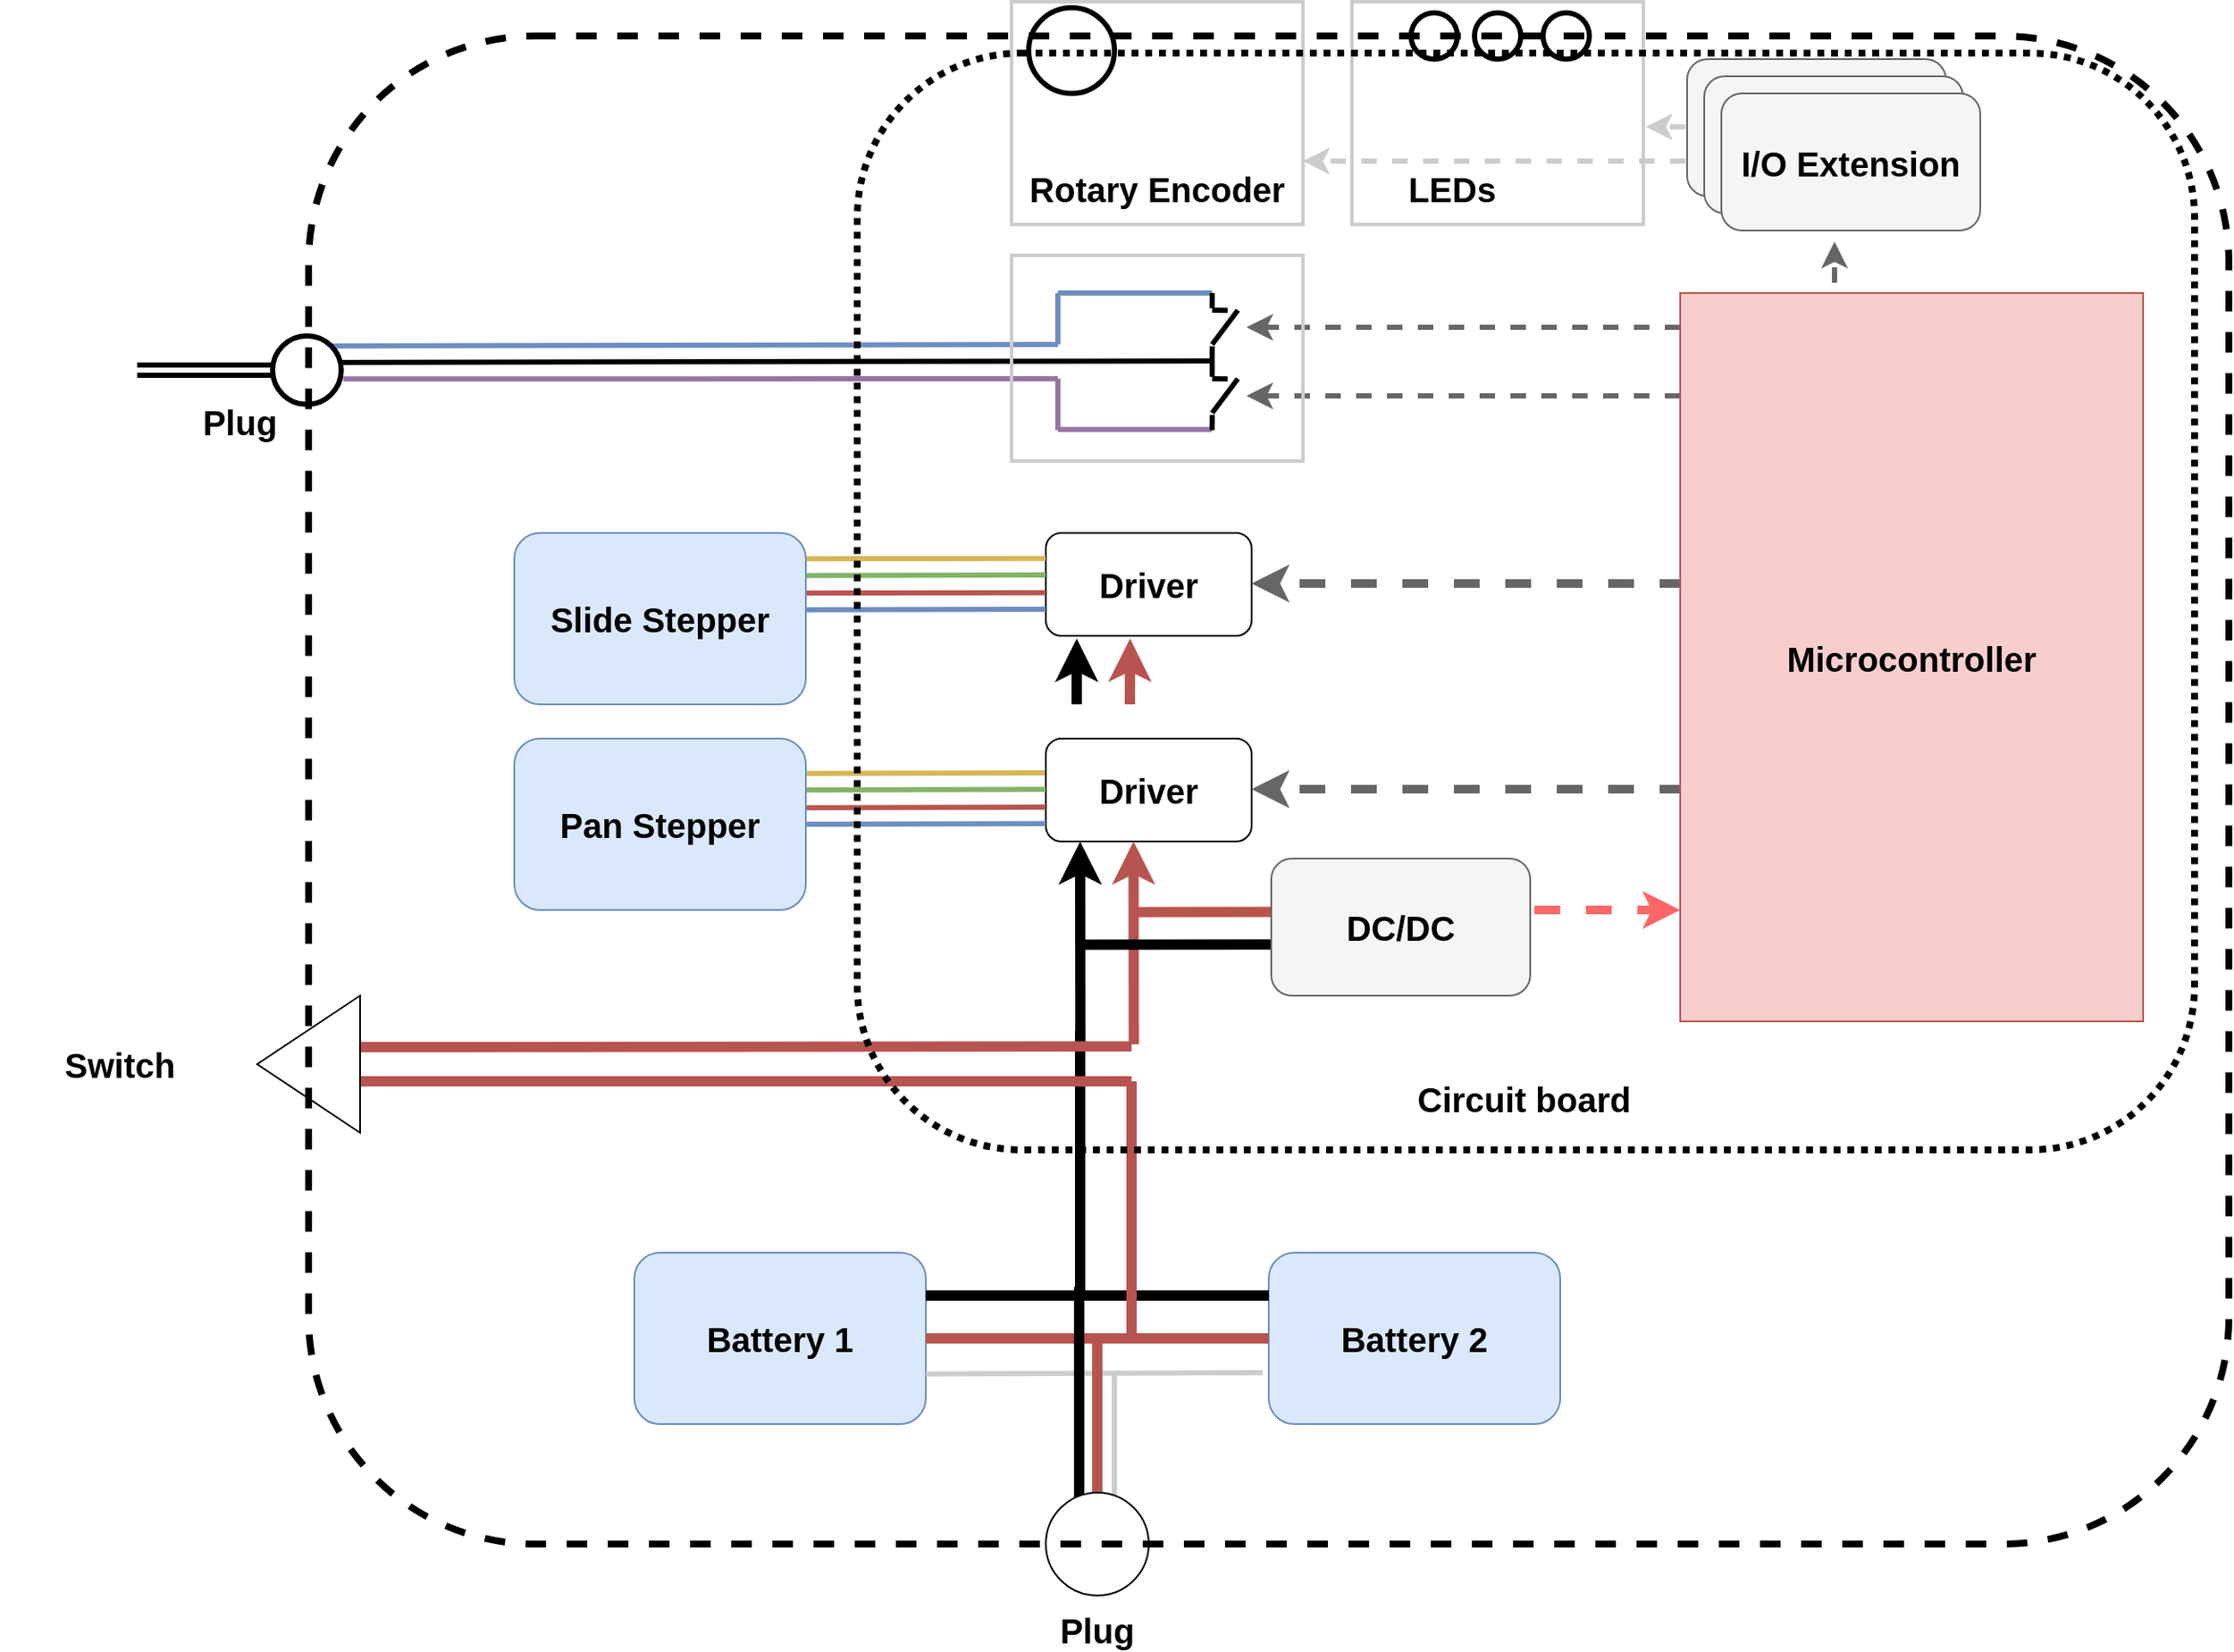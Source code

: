 <mxfile version="14.0.1" type="device"><diagram id="F_XqAAo5tNJHrr87O5bF" name="Page-1"><mxGraphModel dx="2557" dy="965" grid="1" gridSize="10" guides="1" tooltips="1" connect="1" arrows="1" fold="1" page="1" pageScale="1" pageWidth="827" pageHeight="1169" math="0" shadow="0"><root><mxCell id="0"/><mxCell id="1" parent="0"/><mxCell id="nE3ApHQBlMIwZmr2AI9W-31" value="&lt;b&gt;&lt;font style=&quot;font-size: 20px&quot;&gt;Rotary Encoder&lt;/font&gt;&lt;/b&gt;" style="text;html=1;strokeColor=none;fillColor=none;align=center;verticalAlign=middle;whiteSpace=wrap;rounded=0;" vertex="1" parent="1"><mxGeometry x="180" y="449" width="170" height="20" as="geometry"/></mxCell><mxCell id="nE3ApHQBlMIwZmr2AI9W-86" value="" style="ellipse;whiteSpace=wrap;html=1;aspect=fixed;strokeWidth=3;" vertex="1" parent="1"><mxGeometry x="413" y="356.5" width="27" height="27" as="geometry"/></mxCell><mxCell id="nE3ApHQBlMIwZmr2AI9W-91" value="" style="rounded=0;whiteSpace=wrap;html=1;strokeWidth=2;fillColor=none;strokeColor=#CCCCCC;" vertex="1" parent="1"><mxGeometry x="378.5" y="350" width="170" height="130" as="geometry"/></mxCell><mxCell id="nE3ApHQBlMIwZmr2AI9W-92" value="" style="ellipse;whiteSpace=wrap;html=1;aspect=fixed;strokeWidth=3;" vertex="1" parent="1"><mxGeometry x="450" y="356.5" width="27" height="27" as="geometry"/></mxCell><mxCell id="nE3ApHQBlMIwZmr2AI9W-93" value="" style="ellipse;whiteSpace=wrap;html=1;aspect=fixed;strokeWidth=3;" vertex="1" parent="1"><mxGeometry x="490" y="356.5" width="27" height="27" as="geometry"/></mxCell><mxCell id="nE3ApHQBlMIwZmr2AI9W-95" value="" style="rounded=0;whiteSpace=wrap;html=1;strokeWidth=2;fillColor=none;strokeColor=#CCCCCC;" vertex="1" parent="1"><mxGeometry x="180" y="350" width="170" height="130" as="geometry"/></mxCell><mxCell id="nE3ApHQBlMIwZmr2AI9W-96" value="" style="ellipse;whiteSpace=wrap;html=1;aspect=fixed;strokeWidth=3;" vertex="1" parent="1"><mxGeometry x="190" y="353.5" width="50" height="50" as="geometry"/></mxCell><mxCell id="nE3ApHQBlMIwZmr2AI9W-97" value="&lt;b&gt;&lt;font style=&quot;font-size: 20px&quot;&gt;LEDs&lt;/font&gt;&lt;/b&gt;" style="text;html=1;strokeColor=none;fillColor=none;align=center;verticalAlign=middle;whiteSpace=wrap;rounded=0;" vertex="1" parent="1"><mxGeometry x="367" y="449" width="140" height="20" as="geometry"/></mxCell><mxCell id="nE3ApHQBlMIwZmr2AI9W-98" value="&lt;b&gt;&lt;font style=&quot;font-size: 20px&quot;&gt;Plug&lt;/font&gt;&lt;/b&gt;" style="text;html=1;strokeColor=none;fillColor=none;align=center;verticalAlign=middle;whiteSpace=wrap;rounded=0;" vertex="1" parent="1"><mxGeometry x="-340" y="585" width="140" height="20" as="geometry"/></mxCell><mxCell id="nE3ApHQBlMIwZmr2AI9W-99" value="" style="endArrow=none;html=1;strokeColor=#000000;strokeWidth=3;exitX=1.01;exitY=0.386;exitDx=0;exitDy=0;exitPerimeter=0;" edge="1" parent="1" source="nE3ApHQBlMIwZmr2AI9W-116"><mxGeometry width="50" height="50" relative="1" as="geometry"><mxPoint x="27" y="559.58" as="sourcePoint"/><mxPoint x="297" y="559.58" as="targetPoint"/></mxGeometry></mxCell><mxCell id="nE3ApHQBlMIwZmr2AI9W-100" value="" style="endArrow=none;html=1;strokeColor=#9673a6;strokeWidth=3;fillColor=#e1d5e7;exitX=1.031;exitY=0.628;exitDx=0;exitDy=0;exitPerimeter=0;" edge="1" parent="1" source="nE3ApHQBlMIwZmr2AI9W-116"><mxGeometry width="50" height="50" relative="1" as="geometry"><mxPoint x="27" y="570.0" as="sourcePoint"/><mxPoint x="207" y="570" as="targetPoint"/></mxGeometry></mxCell><mxCell id="nE3ApHQBlMIwZmr2AI9W-101" value="" style="endArrow=none;html=1;strokeColor=#6c8ebf;strokeWidth=3;fillColor=#dae8fc;exitX=1;exitY=0;exitDx=0;exitDy=0;" edge="1" parent="1" source="nE3ApHQBlMIwZmr2AI9W-116"><mxGeometry width="50" height="50" relative="1" as="geometry"><mxPoint x="27" y="550.0" as="sourcePoint"/><mxPoint x="207" y="550" as="targetPoint"/></mxGeometry></mxCell><mxCell id="nE3ApHQBlMIwZmr2AI9W-102" value="" style="endArrow=none;html=1;strokeColor=#6c8ebf;strokeWidth=3;fillColor=#dae8fc;" edge="1" parent="1"><mxGeometry width="50" height="50" relative="1" as="geometry"><mxPoint x="207" y="520.0" as="sourcePoint"/><mxPoint x="297" y="520" as="targetPoint"/></mxGeometry></mxCell><mxCell id="nE3ApHQBlMIwZmr2AI9W-103" value="" style="endArrow=none;html=1;strokeColor=#6c8ebf;strokeWidth=3;fillColor=#dae8fc;" edge="1" parent="1"><mxGeometry width="50" height="50" relative="1" as="geometry"><mxPoint x="207" y="520" as="sourcePoint"/><mxPoint x="207" y="550" as="targetPoint"/></mxGeometry></mxCell><mxCell id="nE3ApHQBlMIwZmr2AI9W-104" value="" style="endArrow=none;html=1;strokeColor=#9673a6;strokeWidth=3;fillColor=#e1d5e7;" edge="1" parent="1"><mxGeometry width="50" height="50" relative="1" as="geometry"><mxPoint x="207" y="570.0" as="sourcePoint"/><mxPoint x="207" y="600.0" as="targetPoint"/><Array as="points"><mxPoint x="207" y="600"/></Array></mxGeometry></mxCell><mxCell id="nE3ApHQBlMIwZmr2AI9W-105" value="" style="endArrow=none;html=1;strokeColor=#9673a6;strokeWidth=3;fillColor=#e1d5e7;" edge="1" parent="1"><mxGeometry width="50" height="50" relative="1" as="geometry"><mxPoint x="207" y="599.6" as="sourcePoint"/><mxPoint x="297" y="599.6" as="targetPoint"/></mxGeometry></mxCell><mxCell id="nE3ApHQBlMIwZmr2AI9W-106" value="" style="endArrow=none;html=1;strokeColor=#000000;strokeWidth=3;exitX=0.262;exitY=0.441;exitDx=0;exitDy=0;exitPerimeter=0;" edge="1" parent="1"><mxGeometry width="50" height="50" relative="1" as="geometry"><mxPoint x="297.04" y="591.12" as="sourcePoint"/><mxPoint x="297" y="600" as="targetPoint"/></mxGeometry></mxCell><mxCell id="nE3ApHQBlMIwZmr2AI9W-107" value="" style="endArrow=none;html=1;strokeColor=#000000;strokeWidth=3;exitX=0.262;exitY=0.441;exitDx=0;exitDy=0;exitPerimeter=0;" edge="1" parent="1"><mxGeometry width="50" height="50" relative="1" as="geometry"><mxPoint x="297.04" y="560.0" as="sourcePoint"/><mxPoint x="297" y="568.88" as="targetPoint"/></mxGeometry></mxCell><mxCell id="nE3ApHQBlMIwZmr2AI9W-108" value="" style="endArrow=none;html=1;strokeColor=#000000;strokeWidth=3;exitX=0.262;exitY=0.441;exitDx=0;exitDy=0;exitPerimeter=0;entryX=0.288;entryY=0.531;entryDx=0;entryDy=0;entryPerimeter=0;" edge="1" parent="1"><mxGeometry width="50" height="50" relative="1" as="geometry"><mxPoint x="306.04" y="570.08" as="sourcePoint"/><mxPoint x="297" y="570.0" as="targetPoint"/></mxGeometry></mxCell><mxCell id="nE3ApHQBlMIwZmr2AI9W-109" value="" style="endArrow=none;html=1;strokeColor=#000000;strokeWidth=3;" edge="1" parent="1"><mxGeometry width="50" height="50" relative="1" as="geometry"><mxPoint x="312" y="570" as="sourcePoint"/><mxPoint x="297" y="590" as="targetPoint"/></mxGeometry></mxCell><mxCell id="nE3ApHQBlMIwZmr2AI9W-110" value="" style="endArrow=classic;html=1;strokeColor=#666666;strokeWidth=3;dashed=1;fillColor=#f5f5f5;" edge="1" parent="1"><mxGeometry width="50" height="50" relative="1" as="geometry"><mxPoint x="570" y="580" as="sourcePoint"/><mxPoint x="317" y="580" as="targetPoint"/></mxGeometry></mxCell><mxCell id="nE3ApHQBlMIwZmr2AI9W-111" value="" style="endArrow=none;html=1;strokeColor=#000000;strokeWidth=3;exitX=0.262;exitY=0.441;exitDx=0;exitDy=0;exitPerimeter=0;" edge="1" parent="1"><mxGeometry width="50" height="50" relative="1" as="geometry"><mxPoint x="297.04" y="551.12" as="sourcePoint"/><mxPoint x="297" y="560" as="targetPoint"/></mxGeometry></mxCell><mxCell id="nE3ApHQBlMIwZmr2AI9W-112" value="" style="endArrow=none;html=1;strokeColor=#000000;strokeWidth=3;exitX=0.262;exitY=0.441;exitDx=0;exitDy=0;exitPerimeter=0;" edge="1" parent="1"><mxGeometry width="50" height="50" relative="1" as="geometry"><mxPoint x="297.04" y="520.0" as="sourcePoint"/><mxPoint x="297" y="528.88" as="targetPoint"/></mxGeometry></mxCell><mxCell id="nE3ApHQBlMIwZmr2AI9W-113" value="" style="endArrow=none;html=1;strokeColor=#000000;strokeWidth=3;exitX=0.262;exitY=0.441;exitDx=0;exitDy=0;exitPerimeter=0;entryX=0.288;entryY=0.531;entryDx=0;entryDy=0;entryPerimeter=0;" edge="1" parent="1"><mxGeometry width="50" height="50" relative="1" as="geometry"><mxPoint x="306.04" y="530.08" as="sourcePoint"/><mxPoint x="297" y="530" as="targetPoint"/></mxGeometry></mxCell><mxCell id="nE3ApHQBlMIwZmr2AI9W-114" value="" style="endArrow=none;html=1;strokeColor=#000000;strokeWidth=3;" edge="1" parent="1"><mxGeometry width="50" height="50" relative="1" as="geometry"><mxPoint x="312" y="530" as="sourcePoint"/><mxPoint x="297" y="550" as="targetPoint"/></mxGeometry></mxCell><mxCell id="nE3ApHQBlMIwZmr2AI9W-115" value="" style="endArrow=classic;html=1;strokeColor=#666666;strokeWidth=3;dashed=1;fillColor=#f5f5f5;" edge="1" parent="1"><mxGeometry width="50" height="50" relative="1" as="geometry"><mxPoint x="570" y="540" as="sourcePoint"/><mxPoint x="317" y="540" as="targetPoint"/></mxGeometry></mxCell><mxCell id="nE3ApHQBlMIwZmr2AI9W-116" value="" style="ellipse;whiteSpace=wrap;html=1;aspect=fixed;strokeWidth=3;" vertex="1" parent="1"><mxGeometry x="-251" y="545" width="40" height="40" as="geometry"/></mxCell><mxCell id="nE3ApHQBlMIwZmr2AI9W-117" value="" style="shape=image;html=1;verticalAlign=top;verticalLabelPosition=bottom;labelBackgroundColor=#ffffff;imageAspect=0;aspect=fixed;image=https://cdn3.iconfinder.com/data/icons/mini-icon-set-general-office/91/General_-_Office_60-128.png;strokeWidth=3;fillColor=none;" vertex="1" parent="1"><mxGeometry x="-404" y="494" width="128" height="128" as="geometry"/></mxCell><mxCell id="nE3ApHQBlMIwZmr2AI9W-118" value="" style="shape=link;html=1;startArrow=classic;startFill=1;endArrow=none;endFill=0;targetPerimeterSpacing=13;strokeColor=#000000;strokeWidth=3;exitX=0;exitY=0.5;exitDx=0;exitDy=0;" edge="1" parent="1" source="nE3ApHQBlMIwZmr2AI9W-116"><mxGeometry width="100" relative="1" as="geometry"><mxPoint x="-271" y="645" as="sourcePoint"/><mxPoint x="-330" y="565" as="targetPoint"/></mxGeometry></mxCell><mxCell id="nE3ApHQBlMIwZmr2AI9W-119" value="" style="rounded=0;whiteSpace=wrap;html=1;strokeWidth=2;fillColor=none;strokeColor=#CCCCCC;" vertex="1" parent="1"><mxGeometry x="180" y="498" width="170" height="120" as="geometry"/></mxCell><mxCell id="nE3ApHQBlMIwZmr2AI9W-120" value="" style="endArrow=none;html=1;strokeWidth=3;entryX=1;entryY=0.5;entryDx=0;entryDy=0;strokeColor=#d6b656;fillColor=#fff2cc;" edge="1" parent="1"><mxGeometry width="50" height="50" relative="1" as="geometry"><mxPoint x="200" y="800" as="sourcePoint"/><mxPoint x="45" y="800.35" as="targetPoint"/></mxGeometry></mxCell><mxCell id="nE3ApHQBlMIwZmr2AI9W-121" value="" style="rounded=1;whiteSpace=wrap;html=1;" vertex="1" parent="1"><mxGeometry x="200" y="780" width="120" height="60" as="geometry"/></mxCell><mxCell id="nE3ApHQBlMIwZmr2AI9W-122" value="&lt;b&gt;&lt;font style=&quot;font-size: 20px&quot;&gt;Driver&lt;/font&gt;&lt;/b&gt;" style="text;html=1;strokeColor=none;fillColor=none;align=center;verticalAlign=middle;whiteSpace=wrap;rounded=0;" vertex="1" parent="1"><mxGeometry x="190" y="800" width="140" height="20" as="geometry"/></mxCell><mxCell id="nE3ApHQBlMIwZmr2AI9W-123" value="" style="rounded=1;whiteSpace=wrap;html=1;" vertex="1" parent="1"><mxGeometry x="200" y="660" width="120" height="60" as="geometry"/></mxCell><mxCell id="nE3ApHQBlMIwZmr2AI9W-124" value="&lt;b&gt;&lt;font style=&quot;font-size: 20px&quot;&gt;Driver&lt;/font&gt;&lt;/b&gt;" style="text;html=1;strokeColor=none;fillColor=none;align=center;verticalAlign=middle;whiteSpace=wrap;rounded=0;" vertex="1" parent="1"><mxGeometry x="190" y="680" width="140" height="20" as="geometry"/></mxCell><mxCell id="nE3ApHQBlMIwZmr2AI9W-125" value="" style="endArrow=none;html=1;strokeWidth=3;entryX=1;entryY=0.5;entryDx=0;entryDy=0;strokeColor=#82b366;fillColor=#d5e8d4;" edge="1" parent="1"><mxGeometry width="50" height="50" relative="1" as="geometry"><mxPoint x="200" y="809.66" as="sourcePoint"/><mxPoint x="45" y="810.01" as="targetPoint"/></mxGeometry></mxCell><mxCell id="nE3ApHQBlMIwZmr2AI9W-126" value="" style="endArrow=none;html=1;strokeWidth=3;entryX=1;entryY=0.5;entryDx=0;entryDy=0;strokeColor=#b85450;fillColor=#f8cecc;" edge="1" parent="1"><mxGeometry width="50" height="50" relative="1" as="geometry"><mxPoint x="200" y="820" as="sourcePoint"/><mxPoint x="45" y="820.35" as="targetPoint"/></mxGeometry></mxCell><mxCell id="nE3ApHQBlMIwZmr2AI9W-127" value="" style="endArrow=none;html=1;strokeWidth=3;entryX=1;entryY=0.5;entryDx=0;entryDy=0;strokeColor=#6c8ebf;fillColor=#dae8fc;" edge="1" parent="1"><mxGeometry width="50" height="50" relative="1" as="geometry"><mxPoint x="200" y="829.66" as="sourcePoint"/><mxPoint x="45" y="830.01" as="targetPoint"/></mxGeometry></mxCell><mxCell id="nE3ApHQBlMIwZmr2AI9W-128" value="" style="rounded=1;whiteSpace=wrap;html=1;fillColor=#dae8fc;strokeColor=#6c8ebf;" vertex="1" parent="1"><mxGeometry x="-110" y="780" width="170" height="100" as="geometry"/></mxCell><mxCell id="nE3ApHQBlMIwZmr2AI9W-129" value="&lt;b&gt;&lt;font style=&quot;font-size: 20px&quot;&gt;Pan Stepper&lt;/font&gt;&lt;/b&gt;" style="text;html=1;strokeColor=none;fillColor=none;align=center;verticalAlign=middle;whiteSpace=wrap;rounded=0;" vertex="1" parent="1"><mxGeometry x="-95" y="820" width="140" height="20" as="geometry"/></mxCell><mxCell id="nE3ApHQBlMIwZmr2AI9W-130" value="" style="endArrow=none;html=1;strokeWidth=3;entryX=1;entryY=0.5;entryDx=0;entryDy=0;strokeColor=#d6b656;fillColor=#fff2cc;" edge="1" parent="1"><mxGeometry width="50" height="50" relative="1" as="geometry"><mxPoint x="200" y="674.83" as="sourcePoint"/><mxPoint x="45" y="675.18" as="targetPoint"/></mxGeometry></mxCell><mxCell id="nE3ApHQBlMIwZmr2AI9W-131" value="" style="endArrow=none;html=1;strokeWidth=3;entryX=1;entryY=0.5;entryDx=0;entryDy=0;strokeColor=#82b366;fillColor=#d5e8d4;" edge="1" parent="1"><mxGeometry width="50" height="50" relative="1" as="geometry"><mxPoint x="200" y="684.49" as="sourcePoint"/><mxPoint x="45" y="684.84" as="targetPoint"/></mxGeometry></mxCell><mxCell id="nE3ApHQBlMIwZmr2AI9W-132" value="" style="endArrow=none;html=1;strokeWidth=3;entryX=1;entryY=0.5;entryDx=0;entryDy=0;strokeColor=#b85450;fillColor=#f8cecc;" edge="1" parent="1"><mxGeometry width="50" height="50" relative="1" as="geometry"><mxPoint x="200" y="694.83" as="sourcePoint"/><mxPoint x="45" y="695.18" as="targetPoint"/></mxGeometry></mxCell><mxCell id="nE3ApHQBlMIwZmr2AI9W-133" value="" style="endArrow=none;html=1;strokeWidth=3;entryX=1;entryY=0.5;entryDx=0;entryDy=0;strokeColor=#6c8ebf;fillColor=#dae8fc;" edge="1" parent="1"><mxGeometry width="50" height="50" relative="1" as="geometry"><mxPoint x="200" y="704.49" as="sourcePoint"/><mxPoint x="45" y="704.84" as="targetPoint"/></mxGeometry></mxCell><mxCell id="nE3ApHQBlMIwZmr2AI9W-134" value="" style="rounded=1;whiteSpace=wrap;html=1;fillColor=#dae8fc;strokeColor=#6c8ebf;" vertex="1" parent="1"><mxGeometry x="-110" y="660" width="170" height="100" as="geometry"/></mxCell><mxCell id="nE3ApHQBlMIwZmr2AI9W-135" value="&lt;b&gt;&lt;font style=&quot;font-size: 20px&quot;&gt;Slide Stepper&lt;/font&gt;&lt;/b&gt;" style="text;html=1;strokeColor=none;fillColor=none;align=center;verticalAlign=middle;whiteSpace=wrap;rounded=0;" vertex="1" parent="1"><mxGeometry x="-95" y="700" width="140" height="20" as="geometry"/></mxCell><mxCell id="nE3ApHQBlMIwZmr2AI9W-136" value="" style="endArrow=none;html=1;strokeWidth=6;targetPerimeterSpacing=13;endFill=0;startArrow=classic;startFill=1;exitX=0.157;exitY=1.028;exitDx=0;exitDy=0;exitPerimeter=0;" edge="1" parent="1"><mxGeometry width="50" height="50" relative="1" as="geometry"><mxPoint x="218" y="721.68" as="sourcePoint"/><mxPoint x="218" y="760" as="targetPoint"/></mxGeometry></mxCell><mxCell id="nE3ApHQBlMIwZmr2AI9W-137" value="" style="endArrow=none;html=1;strokeWidth=6;targetPerimeterSpacing=13;endFill=0;startArrow=classic;startFill=1;exitX=0.157;exitY=1.028;exitDx=0;exitDy=0;exitPerimeter=0;fillColor=#f8cecc;strokeColor=#b85450;" edge="1" parent="1"><mxGeometry width="50" height="50" relative="1" as="geometry"><mxPoint x="249.16" y="721.68" as="sourcePoint"/><mxPoint x="249" y="760" as="targetPoint"/></mxGeometry></mxCell><mxCell id="nE3ApHQBlMIwZmr2AI9W-138" value="" style="endArrow=none;html=1;strokeWidth=6;targetPerimeterSpacing=13;endFill=0;startArrow=classic;startFill=1;exitX=0.157;exitY=1.028;exitDx=0;exitDy=0;exitPerimeter=0;" edge="1" parent="1"><mxGeometry width="50" height="50" relative="1" as="geometry"><mxPoint x="220.0" y="840" as="sourcePoint"/><mxPoint x="220.16" y="958.32" as="targetPoint"/></mxGeometry></mxCell><mxCell id="nE3ApHQBlMIwZmr2AI9W-139" value="" style="endArrow=none;html=1;strokeWidth=6;targetPerimeterSpacing=13;endFill=0;startArrow=classic;startFill=1;exitX=0.157;exitY=1.028;exitDx=0;exitDy=0;exitPerimeter=0;fillColor=#f8cecc;strokeColor=#b85450;" edge="1" parent="1"><mxGeometry width="50" height="50" relative="1" as="geometry"><mxPoint x="251.16" y="840" as="sourcePoint"/><mxPoint x="251.32" y="958.32" as="targetPoint"/></mxGeometry></mxCell><mxCell id="nE3ApHQBlMIwZmr2AI9W-140" value="" style="rounded=1;whiteSpace=wrap;html=1;fillColor=#dae8fc;strokeColor=#6c8ebf;direction=east;" vertex="1" parent="1"><mxGeometry x="330" y="1080" width="170" height="100" as="geometry"/></mxCell><mxCell id="nE3ApHQBlMIwZmr2AI9W-141" value="" style="rounded=1;whiteSpace=wrap;html=1;fillColor=#dae8fc;strokeColor=#6c8ebf;direction=east;" vertex="1" parent="1"><mxGeometry x="-40" y="1080" width="170" height="100" as="geometry"/></mxCell><mxCell id="nE3ApHQBlMIwZmr2AI9W-142" value="&lt;b&gt;&lt;font style=&quot;font-size: 20px&quot;&gt;Battery 2&lt;/font&gt;&lt;/b&gt;" style="text;html=1;strokeColor=none;fillColor=none;align=center;verticalAlign=middle;whiteSpace=wrap;rounded=0;direction=east;" vertex="1" parent="1"><mxGeometry x="345" y="1120" width="140" height="20" as="geometry"/></mxCell><mxCell id="nE3ApHQBlMIwZmr2AI9W-143" value="&lt;b&gt;&lt;font style=&quot;font-size: 20px&quot;&gt;Battery 1&lt;/font&gt;&lt;/b&gt;" style="text;html=1;strokeColor=none;fillColor=none;align=center;verticalAlign=middle;whiteSpace=wrap;rounded=0;direction=east;" vertex="1" parent="1"><mxGeometry x="-25" y="1120" width="140" height="20" as="geometry"/></mxCell><mxCell id="nE3ApHQBlMIwZmr2AI9W-144" value="&lt;b&gt;&lt;font style=&quot;font-size: 20px&quot;&gt;Plug&lt;/font&gt;&lt;/b&gt;" style="text;html=1;strokeColor=none;fillColor=none;align=center;verticalAlign=middle;whiteSpace=wrap;rounded=0;direction=east;" vertex="1" parent="1"><mxGeometry x="160" y="1290" width="140" height="20" as="geometry"/></mxCell><mxCell id="nE3ApHQBlMIwZmr2AI9W-145" value="" style="endArrow=none;html=1;entryX=0;entryY=0.25;entryDx=0;entryDy=0;exitX=1;exitY=0.25;exitDx=0;exitDy=0;strokeWidth=6;" edge="1" parent="1" source="nE3ApHQBlMIwZmr2AI9W-141" target="nE3ApHQBlMIwZmr2AI9W-140"><mxGeometry width="50" height="50" relative="1" as="geometry"><mxPoint x="280" y="1400" as="sourcePoint"/><mxPoint x="330" y="1350" as="targetPoint"/></mxGeometry></mxCell><mxCell id="nE3ApHQBlMIwZmr2AI9W-147" value="" style="endArrow=none;html=1;strokeWidth=6;" edge="1" parent="1"><mxGeometry width="50" height="50" relative="1" as="geometry"><mxPoint x="220" y="950" as="sourcePoint"/><mxPoint x="220" y="1102" as="targetPoint"/></mxGeometry></mxCell><mxCell id="nE3ApHQBlMIwZmr2AI9W-148" value="" style="endArrow=none;html=1;strokeWidth=6;fillColor=#f8cecc;strokeColor=#b85450;" edge="1" parent="1"><mxGeometry width="50" height="50" relative="1" as="geometry"><mxPoint x="250" y="1130" as="sourcePoint"/><mxPoint x="250" y="980" as="targetPoint"/></mxGeometry></mxCell><mxCell id="nE3ApHQBlMIwZmr2AI9W-149" value="" style="endArrow=none;html=1;strokeWidth=6;fillColor=#f8cecc;strokeColor=#b85450;entryX=1;entryY=0.5;entryDx=0;entryDy=0;exitX=0;exitY=0.5;exitDx=0;exitDy=0;" edge="1" parent="1" source="nE3ApHQBlMIwZmr2AI9W-140" target="nE3ApHQBlMIwZmr2AI9W-141"><mxGeometry width="50" height="50" relative="1" as="geometry"><mxPoint x="240" y="1290" as="sourcePoint"/><mxPoint x="240" y="1130" as="targetPoint"/></mxGeometry></mxCell><mxCell id="nE3ApHQBlMIwZmr2AI9W-151" value="" style="endArrow=none;html=1;strokeWidth=3;entryX=1;entryY=0.5;entryDx=0;entryDy=0;exitX=-0.021;exitY=0.493;exitDx=0;exitDy=0;exitPerimeter=0;strokeColor=#CCCCCC;" edge="1" parent="1"><mxGeometry width="50" height="50" relative="1" as="geometry"><mxPoint x="326.43" y="1150" as="sourcePoint"/><mxPoint x="130" y="1150.7" as="targetPoint"/></mxGeometry></mxCell><mxCell id="nE3ApHQBlMIwZmr2AI9W-152" value="" style="endArrow=none;html=1;strokeWidth=3;strokeColor=#CCCCCC;" edge="1" parent="1"><mxGeometry width="50" height="50" relative="1" as="geometry"><mxPoint x="240" y="1270" as="sourcePoint"/><mxPoint x="240" y="1150" as="targetPoint"/></mxGeometry></mxCell><mxCell id="nE3ApHQBlMIwZmr2AI9W-155" value="" style="endArrow=none;html=1;strokeWidth=6;targetPerimeterSpacing=13;endFill=0;startArrow=none;startFill=0;" edge="1" parent="1"><mxGeometry width="50" height="50" relative="1" as="geometry"><mxPoint x="219.41" y="1260" as="sourcePoint"/><mxPoint x="219.41" y="1100" as="targetPoint"/></mxGeometry></mxCell><mxCell id="nE3ApHQBlMIwZmr2AI9W-156" value="&lt;b&gt;&lt;font style=&quot;font-size: 20px&quot;&gt;Switch&lt;/font&gt;&lt;/b&gt;" style="text;html=1;strokeColor=none;fillColor=none;align=center;verticalAlign=middle;whiteSpace=wrap;rounded=0;direction=east;" vertex="1" parent="1"><mxGeometry x="-410" y="960" width="140" height="20" as="geometry"/></mxCell><mxCell id="nE3ApHQBlMIwZmr2AI9W-157" value="" style="endArrow=none;html=1;strokeWidth=6;fillColor=#f8cecc;strokeColor=#b85450;" edge="1" parent="1"><mxGeometry width="50" height="50" relative="1" as="geometry"><mxPoint x="-200" y="960" as="sourcePoint"/><mxPoint x="250" y="959.66" as="targetPoint"/></mxGeometry></mxCell><mxCell id="nE3ApHQBlMIwZmr2AI9W-158" value="" style="endArrow=none;html=1;strokeWidth=6;fillColor=#f8cecc;strokeColor=#b85450;" edge="1" parent="1"><mxGeometry width="50" height="50" relative="1" as="geometry"><mxPoint x="-200" y="980" as="sourcePoint"/><mxPoint x="250" y="980" as="targetPoint"/></mxGeometry></mxCell><mxCell id="nE3ApHQBlMIwZmr2AI9W-159" value="" style="endArrow=none;html=1;strokeWidth=6;fillColor=#f8cecc;strokeColor=#b85450;startArrow=classic;startFill=1;" edge="1" parent="1"><mxGeometry width="50" height="50" relative="1" as="geometry"><mxPoint x="230.0" y="1250" as="sourcePoint"/><mxPoint x="230.0" y="1130" as="targetPoint"/></mxGeometry></mxCell><mxCell id="nE3ApHQBlMIwZmr2AI9W-171" value="" style="ellipse;whiteSpace=wrap;html=1;aspect=fixed;direction=east;" vertex="1" parent="1"><mxGeometry x="200" y="1220" width="60" height="60" as="geometry"/></mxCell><mxCell id="nE3ApHQBlMIwZmr2AI9W-172" value="" style="triangle;whiteSpace=wrap;html=1;direction=west;" vertex="1" parent="1"><mxGeometry x="-260" y="930" width="60" height="80" as="geometry"/></mxCell><mxCell id="nE3ApHQBlMIwZmr2AI9W-175" value="" style="endArrow=none;html=1;strokeWidth=6;fillColor=#f8cecc;strokeColor=#b85450;" edge="1" parent="1"><mxGeometry width="50" height="50" relative="1" as="geometry"><mxPoint x="252" y="881.296" as="sourcePoint"/><mxPoint x="455" y="881.0" as="targetPoint"/></mxGeometry></mxCell><mxCell id="nE3ApHQBlMIwZmr2AI9W-176" value="" style="endArrow=none;html=1;strokeWidth=6;fillColor=#f8cecc;" edge="1" parent="1"><mxGeometry width="50" height="50" relative="1" as="geometry"><mxPoint x="220" y="900.296" as="sourcePoint"/><mxPoint x="423" y="900" as="targetPoint"/></mxGeometry></mxCell><mxCell id="nE3ApHQBlMIwZmr2AI9W-177" value="" style="rounded=1;whiteSpace=wrap;html=1;fillColor=#f5f5f5;strokeColor=#666666;direction=east;fontColor=#333333;" vertex="1" parent="1"><mxGeometry x="331.5" y="850" width="151" height="80" as="geometry"/></mxCell><mxCell id="nE3ApHQBlMIwZmr2AI9W-178" value="&lt;b&gt;&lt;font style=&quot;font-size: 20px&quot;&gt;DC/DC&lt;/font&gt;&lt;/b&gt;" style="text;html=1;strokeColor=none;fillColor=none;align=center;verticalAlign=middle;whiteSpace=wrap;rounded=0;direction=east;" vertex="1" parent="1"><mxGeometry x="337" y="880" width="140" height="20" as="geometry"/></mxCell><mxCell id="nE3ApHQBlMIwZmr2AI9W-182" value="" style="endArrow=classic;html=1;strokeColor=#666666;strokeWidth=5;dashed=1;fillColor=#f5f5f5;" edge="1" parent="1"><mxGeometry width="50" height="50" relative="1" as="geometry"><mxPoint x="573" y="689.5" as="sourcePoint"/><mxPoint x="320" y="689.5" as="targetPoint"/></mxGeometry></mxCell><mxCell id="nE3ApHQBlMIwZmr2AI9W-183" value="" style="endArrow=classic;html=1;strokeColor=#666666;strokeWidth=5;dashed=1;fillColor=#f5f5f5;" edge="1" parent="1"><mxGeometry width="50" height="50" relative="1" as="geometry"><mxPoint x="573" y="809.5" as="sourcePoint"/><mxPoint x="320" y="809.5" as="targetPoint"/></mxGeometry></mxCell><mxCell id="nE3ApHQBlMIwZmr2AI9W-184" value="" style="endArrow=classic;html=1;strokeWidth=5;dashed=1;fillColor=#f5f5f5;strokeColor=#FF6666;" edge="1" parent="1"><mxGeometry width="50" height="50" relative="1" as="geometry"><mxPoint x="485" y="880" as="sourcePoint"/><mxPoint x="570" y="880" as="targetPoint"/><Array as="points"><mxPoint x="512" y="880"/></Array></mxGeometry></mxCell><mxCell id="nE3ApHQBlMIwZmr2AI9W-185" value="" style="rounded=1;whiteSpace=wrap;html=1;fillColor=#f5f5f5;strokeColor=#666666;direction=east;fontColor=#333333;" vertex="1" parent="1"><mxGeometry x="574" y="383.5" width="151" height="80" as="geometry"/></mxCell><mxCell id="nE3ApHQBlMIwZmr2AI9W-189" value="" style="rounded=1;whiteSpace=wrap;html=1;fillColor=#f5f5f5;strokeColor=#666666;direction=east;fontColor=#333333;" vertex="1" parent="1"><mxGeometry x="584" y="393.5" width="151" height="80" as="geometry"/></mxCell><mxCell id="nE3ApHQBlMIwZmr2AI9W-190" value="" style="rounded=1;whiteSpace=wrap;html=1;fillColor=#f5f5f5;strokeColor=#666666;direction=east;fontColor=#333333;" vertex="1" parent="1"><mxGeometry x="594" y="403.5" width="151" height="80" as="geometry"/></mxCell><mxCell id="nE3ApHQBlMIwZmr2AI9W-191" value="&lt;b&gt;&lt;font style=&quot;font-size: 20px&quot;&gt;I/O Extension&lt;/font&gt;&lt;/b&gt;" style="text;html=1;strokeColor=none;fillColor=none;align=center;verticalAlign=middle;whiteSpace=wrap;rounded=0;direction=east;" vertex="1" parent="1"><mxGeometry x="597" y="433.5" width="145" height="20" as="geometry"/></mxCell><mxCell id="nE3ApHQBlMIwZmr2AI9W-192" value="" style="endArrow=classic;html=1;strokeWidth=3;dashed=1;fillColor=#f5f5f5;strokeColor=#CCCCCC;" edge="1" parent="1"><mxGeometry width="50" height="50" relative="1" as="geometry"><mxPoint x="573" y="443" as="sourcePoint"/><mxPoint x="350" y="443" as="targetPoint"/></mxGeometry></mxCell><mxCell id="nE3ApHQBlMIwZmr2AI9W-193" value="" style="endArrow=classic;html=1;strokeWidth=3;dashed=1;fillColor=#f5f5f5;strokeColor=#CCCCCC;" edge="1" parent="1"><mxGeometry width="50" height="50" relative="1" as="geometry"><mxPoint x="573" y="423" as="sourcePoint"/><mxPoint x="550" y="423" as="targetPoint"/></mxGeometry></mxCell><mxCell id="nE3ApHQBlMIwZmr2AI9W-196" value="" style="endArrow=classic;html=1;strokeColor=#666666;strokeWidth=3;dashed=1;fillColor=#f5f5f5;" edge="1" parent="1"><mxGeometry width="50" height="50" relative="1" as="geometry"><mxPoint x="660" y="550" as="sourcePoint"/><mxPoint x="660" y="490" as="targetPoint"/><Array as="points"/></mxGeometry></mxCell><mxCell id="nE3ApHQBlMIwZmr2AI9W-198" value="" style="rounded=0;whiteSpace=wrap;html=1;fillColor=#f8cecc;strokeColor=#b85450;direction=east;" vertex="1" parent="1"><mxGeometry x="570" y="520" width="270" height="425" as="geometry"/></mxCell><mxCell id="nE3ApHQBlMIwZmr2AI9W-199" value="&lt;span style=&quot;font-size: 20px&quot;&gt;&lt;b&gt;Microcontroller&lt;/b&gt;&lt;/span&gt;" style="text;html=1;strokeColor=none;fillColor=none;align=center;verticalAlign=middle;whiteSpace=wrap;rounded=0;direction=east;" vertex="1" parent="1"><mxGeometry x="635" y="722.5" width="140" height="20" as="geometry"/></mxCell><mxCell id="nE3ApHQBlMIwZmr2AI9W-204" value="" style="rounded=1;whiteSpace=wrap;html=1;strokeWidth=4;fillColor=none;dashed=1;" vertex="1" parent="1"><mxGeometry x="-230" y="370" width="1120" height="880" as="geometry"/></mxCell><mxCell id="nE3ApHQBlMIwZmr2AI9W-205" value="" style="rounded=1;whiteSpace=wrap;html=1;strokeWidth=4;fillColor=none;dashed=1;dashPattern=1 1;" vertex="1" parent="1"><mxGeometry x="90" y="380" width="780" height="640" as="geometry"/></mxCell><mxCell id="nE3ApHQBlMIwZmr2AI9W-206" value="&lt;b&gt;&lt;font style=&quot;font-size: 20px&quot;&gt;Circuit board&lt;/font&gt;&lt;/b&gt;" style="text;html=1;strokeColor=none;fillColor=none;align=center;verticalAlign=middle;whiteSpace=wrap;rounded=0;direction=east;" vertex="1" parent="1"><mxGeometry x="408.5" y="980" width="140" height="20" as="geometry"/></mxCell></root></mxGraphModel></diagram></mxfile>